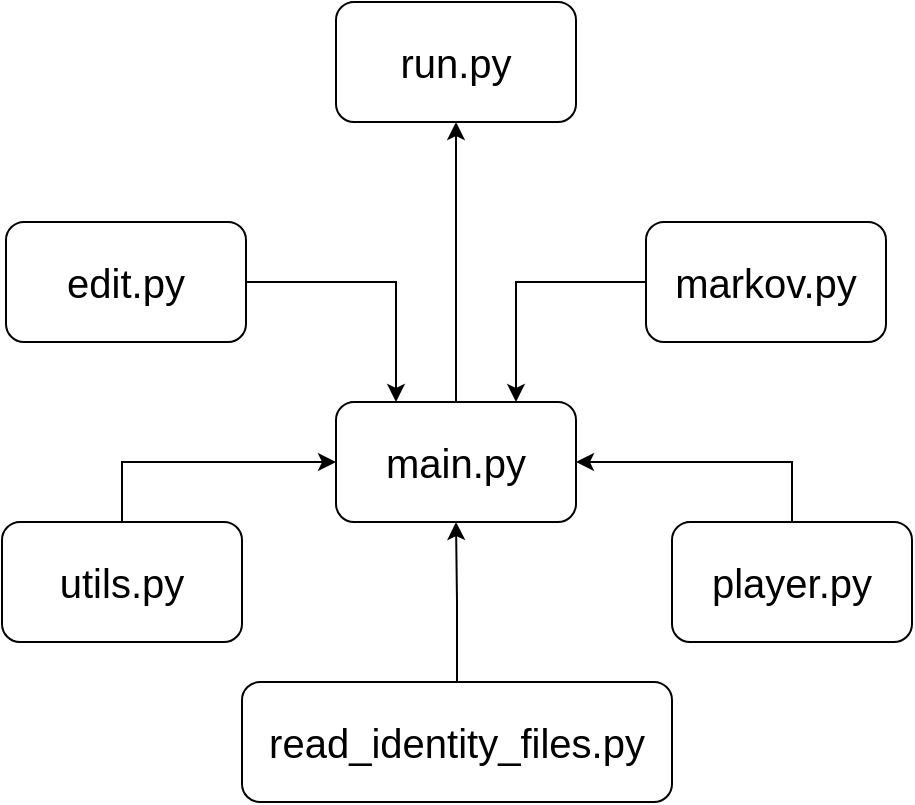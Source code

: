<mxfile version="14.1.8" type="github">
  <diagram id="R2lEEEUBdFMjLlhIrx00" name="Page-1">
    <mxGraphModel dx="803" dy="433" grid="1" gridSize="10" guides="1" tooltips="1" connect="1" arrows="1" fold="1" page="1" pageScale="1" pageWidth="850" pageHeight="1100" math="0" shadow="0" extFonts="Permanent Marker^https://fonts.googleapis.com/css?family=Permanent+Marker">
      <root>
        <mxCell id="0" />
        <mxCell id="1" parent="0" />
        <mxCell id="e2l0J5dMDvY-RKBHQHOM-1" value="&lt;font style=&quot;font-size: 20px&quot;&gt;run.py&lt;/font&gt;" style="rounded=1;whiteSpace=wrap;html=1;" parent="1" vertex="1">
          <mxGeometry x="365" y="50" width="120" height="60" as="geometry" />
        </mxCell>
        <mxCell id="MsPKLcYa7dnI0dLUFBNp-1" style="edgeStyle=orthogonalEdgeStyle;rounded=0;orthogonalLoop=1;jettySize=auto;html=1;exitX=0.5;exitY=0;exitDx=0;exitDy=0;entryX=0.5;entryY=1;entryDx=0;entryDy=0;" edge="1" parent="1" source="e2l0J5dMDvY-RKBHQHOM-2" target="e2l0J5dMDvY-RKBHQHOM-1">
          <mxGeometry relative="1" as="geometry" />
        </mxCell>
        <mxCell id="e2l0J5dMDvY-RKBHQHOM-2" value="&lt;font style=&quot;font-size: 20px&quot;&gt;main.py&lt;/font&gt;" style="rounded=1;whiteSpace=wrap;html=1;" parent="1" vertex="1">
          <mxGeometry x="365" y="250" width="120" height="60" as="geometry" />
        </mxCell>
        <mxCell id="e2l0J5dMDvY-RKBHQHOM-15" style="edgeStyle=orthogonalEdgeStyle;rounded=0;orthogonalLoop=1;jettySize=auto;html=1;exitX=0.5;exitY=0;exitDx=0;exitDy=0;entryX=0.5;entryY=1;entryDx=0;entryDy=0;" parent="1" source="e2l0J5dMDvY-RKBHQHOM-4" target="e2l0J5dMDvY-RKBHQHOM-2" edge="1">
          <mxGeometry relative="1" as="geometry" />
        </mxCell>
        <mxCell id="e2l0J5dMDvY-RKBHQHOM-4" value="&lt;font style=&quot;font-size: 20px&quot;&gt;read_identity_files.py&lt;/font&gt;" style="rounded=1;whiteSpace=wrap;html=1;" parent="1" vertex="1">
          <mxGeometry x="318" y="390" width="215" height="60" as="geometry" />
        </mxCell>
        <mxCell id="e2l0J5dMDvY-RKBHQHOM-14" style="edgeStyle=orthogonalEdgeStyle;rounded=0;orthogonalLoop=1;jettySize=auto;html=1;exitX=0.5;exitY=0;exitDx=0;exitDy=0;entryX=1;entryY=0.5;entryDx=0;entryDy=0;" parent="1" source="e2l0J5dMDvY-RKBHQHOM-5" target="e2l0J5dMDvY-RKBHQHOM-2" edge="1">
          <mxGeometry relative="1" as="geometry" />
        </mxCell>
        <mxCell id="e2l0J5dMDvY-RKBHQHOM-5" value="&lt;font style=&quot;font-size: 20px&quot;&gt;player.py&lt;/font&gt;" style="rounded=1;whiteSpace=wrap;html=1;" parent="1" vertex="1">
          <mxGeometry x="533" y="310" width="120" height="60" as="geometry" />
        </mxCell>
        <mxCell id="e2l0J5dMDvY-RKBHQHOM-13" style="edgeStyle=orthogonalEdgeStyle;rounded=0;orthogonalLoop=1;jettySize=auto;html=1;exitX=0.5;exitY=0;exitDx=0;exitDy=0;entryX=0;entryY=0.5;entryDx=0;entryDy=0;" parent="1" source="e2l0J5dMDvY-RKBHQHOM-6" target="e2l0J5dMDvY-RKBHQHOM-2" edge="1">
          <mxGeometry relative="1" as="geometry" />
        </mxCell>
        <mxCell id="e2l0J5dMDvY-RKBHQHOM-6" value="&lt;font style=&quot;font-size: 20px&quot;&gt;utils.py&lt;/font&gt;" style="rounded=1;whiteSpace=wrap;html=1;" parent="1" vertex="1">
          <mxGeometry x="198" y="310" width="120" height="60" as="geometry" />
        </mxCell>
        <mxCell id="e2l0J5dMDvY-RKBHQHOM-9" style="edgeStyle=orthogonalEdgeStyle;rounded=0;orthogonalLoop=1;jettySize=auto;html=1;entryX=0.25;entryY=0;entryDx=0;entryDy=0;" parent="1" source="e2l0J5dMDvY-RKBHQHOM-7" target="e2l0J5dMDvY-RKBHQHOM-2" edge="1">
          <mxGeometry relative="1" as="geometry" />
        </mxCell>
        <mxCell id="e2l0J5dMDvY-RKBHQHOM-7" value="&lt;font style=&quot;font-size: 20px&quot;&gt;edit.py&lt;/font&gt;" style="rounded=1;whiteSpace=wrap;html=1;" parent="1" vertex="1">
          <mxGeometry x="200" y="160" width="120" height="60" as="geometry" />
        </mxCell>
        <mxCell id="e2l0J5dMDvY-RKBHQHOM-10" style="edgeStyle=orthogonalEdgeStyle;rounded=0;orthogonalLoop=1;jettySize=auto;html=1;exitX=0;exitY=0.5;exitDx=0;exitDy=0;entryX=0.75;entryY=0;entryDx=0;entryDy=0;" parent="1" source="e2l0J5dMDvY-RKBHQHOM-8" target="e2l0J5dMDvY-RKBHQHOM-2" edge="1">
          <mxGeometry relative="1" as="geometry" />
        </mxCell>
        <mxCell id="e2l0J5dMDvY-RKBHQHOM-8" value="&lt;font style=&quot;font-size: 20px&quot;&gt;markov.py&lt;/font&gt;" style="rounded=1;whiteSpace=wrap;html=1;" parent="1" vertex="1">
          <mxGeometry x="520" y="160" width="120" height="60" as="geometry" />
        </mxCell>
      </root>
    </mxGraphModel>
  </diagram>
</mxfile>
